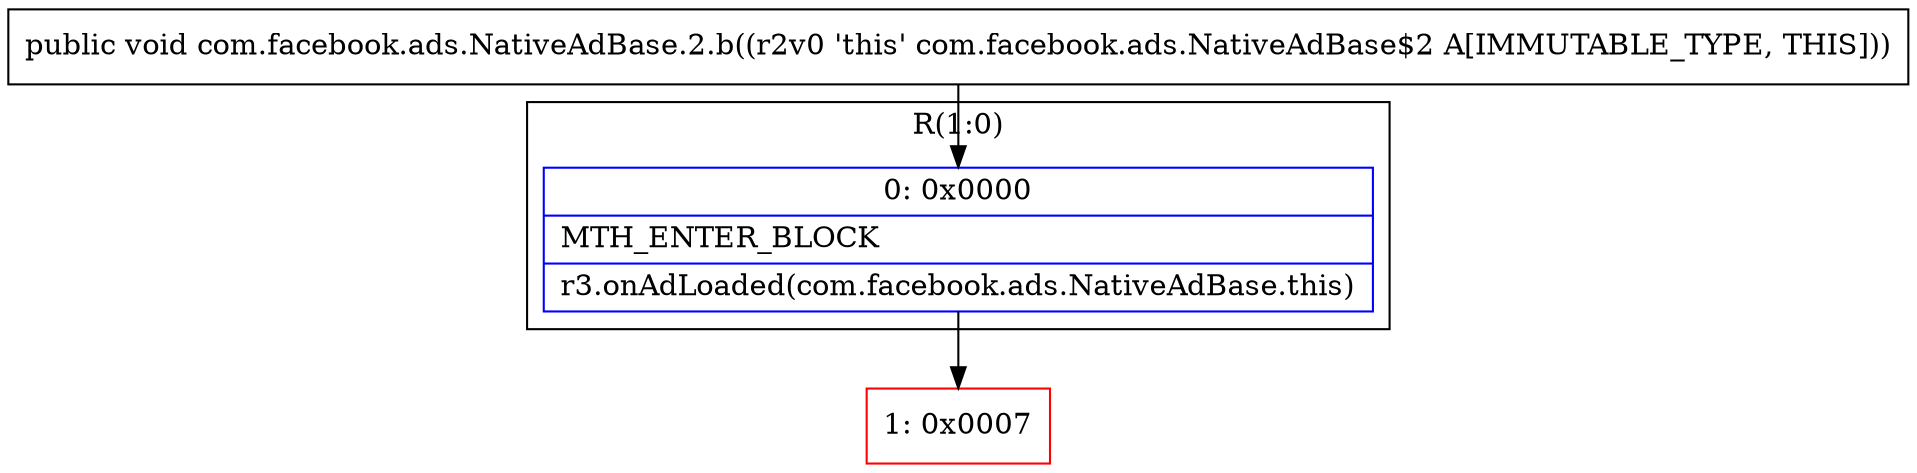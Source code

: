 digraph "CFG forcom.facebook.ads.NativeAdBase.2.b()V" {
subgraph cluster_Region_1152200660 {
label = "R(1:0)";
node [shape=record,color=blue];
Node_0 [shape=record,label="{0\:\ 0x0000|MTH_ENTER_BLOCK\l|r3.onAdLoaded(com.facebook.ads.NativeAdBase.this)\l}"];
}
Node_1 [shape=record,color=red,label="{1\:\ 0x0007}"];
MethodNode[shape=record,label="{public void com.facebook.ads.NativeAdBase.2.b((r2v0 'this' com.facebook.ads.NativeAdBase$2 A[IMMUTABLE_TYPE, THIS])) }"];
MethodNode -> Node_0;
Node_0 -> Node_1;
}


